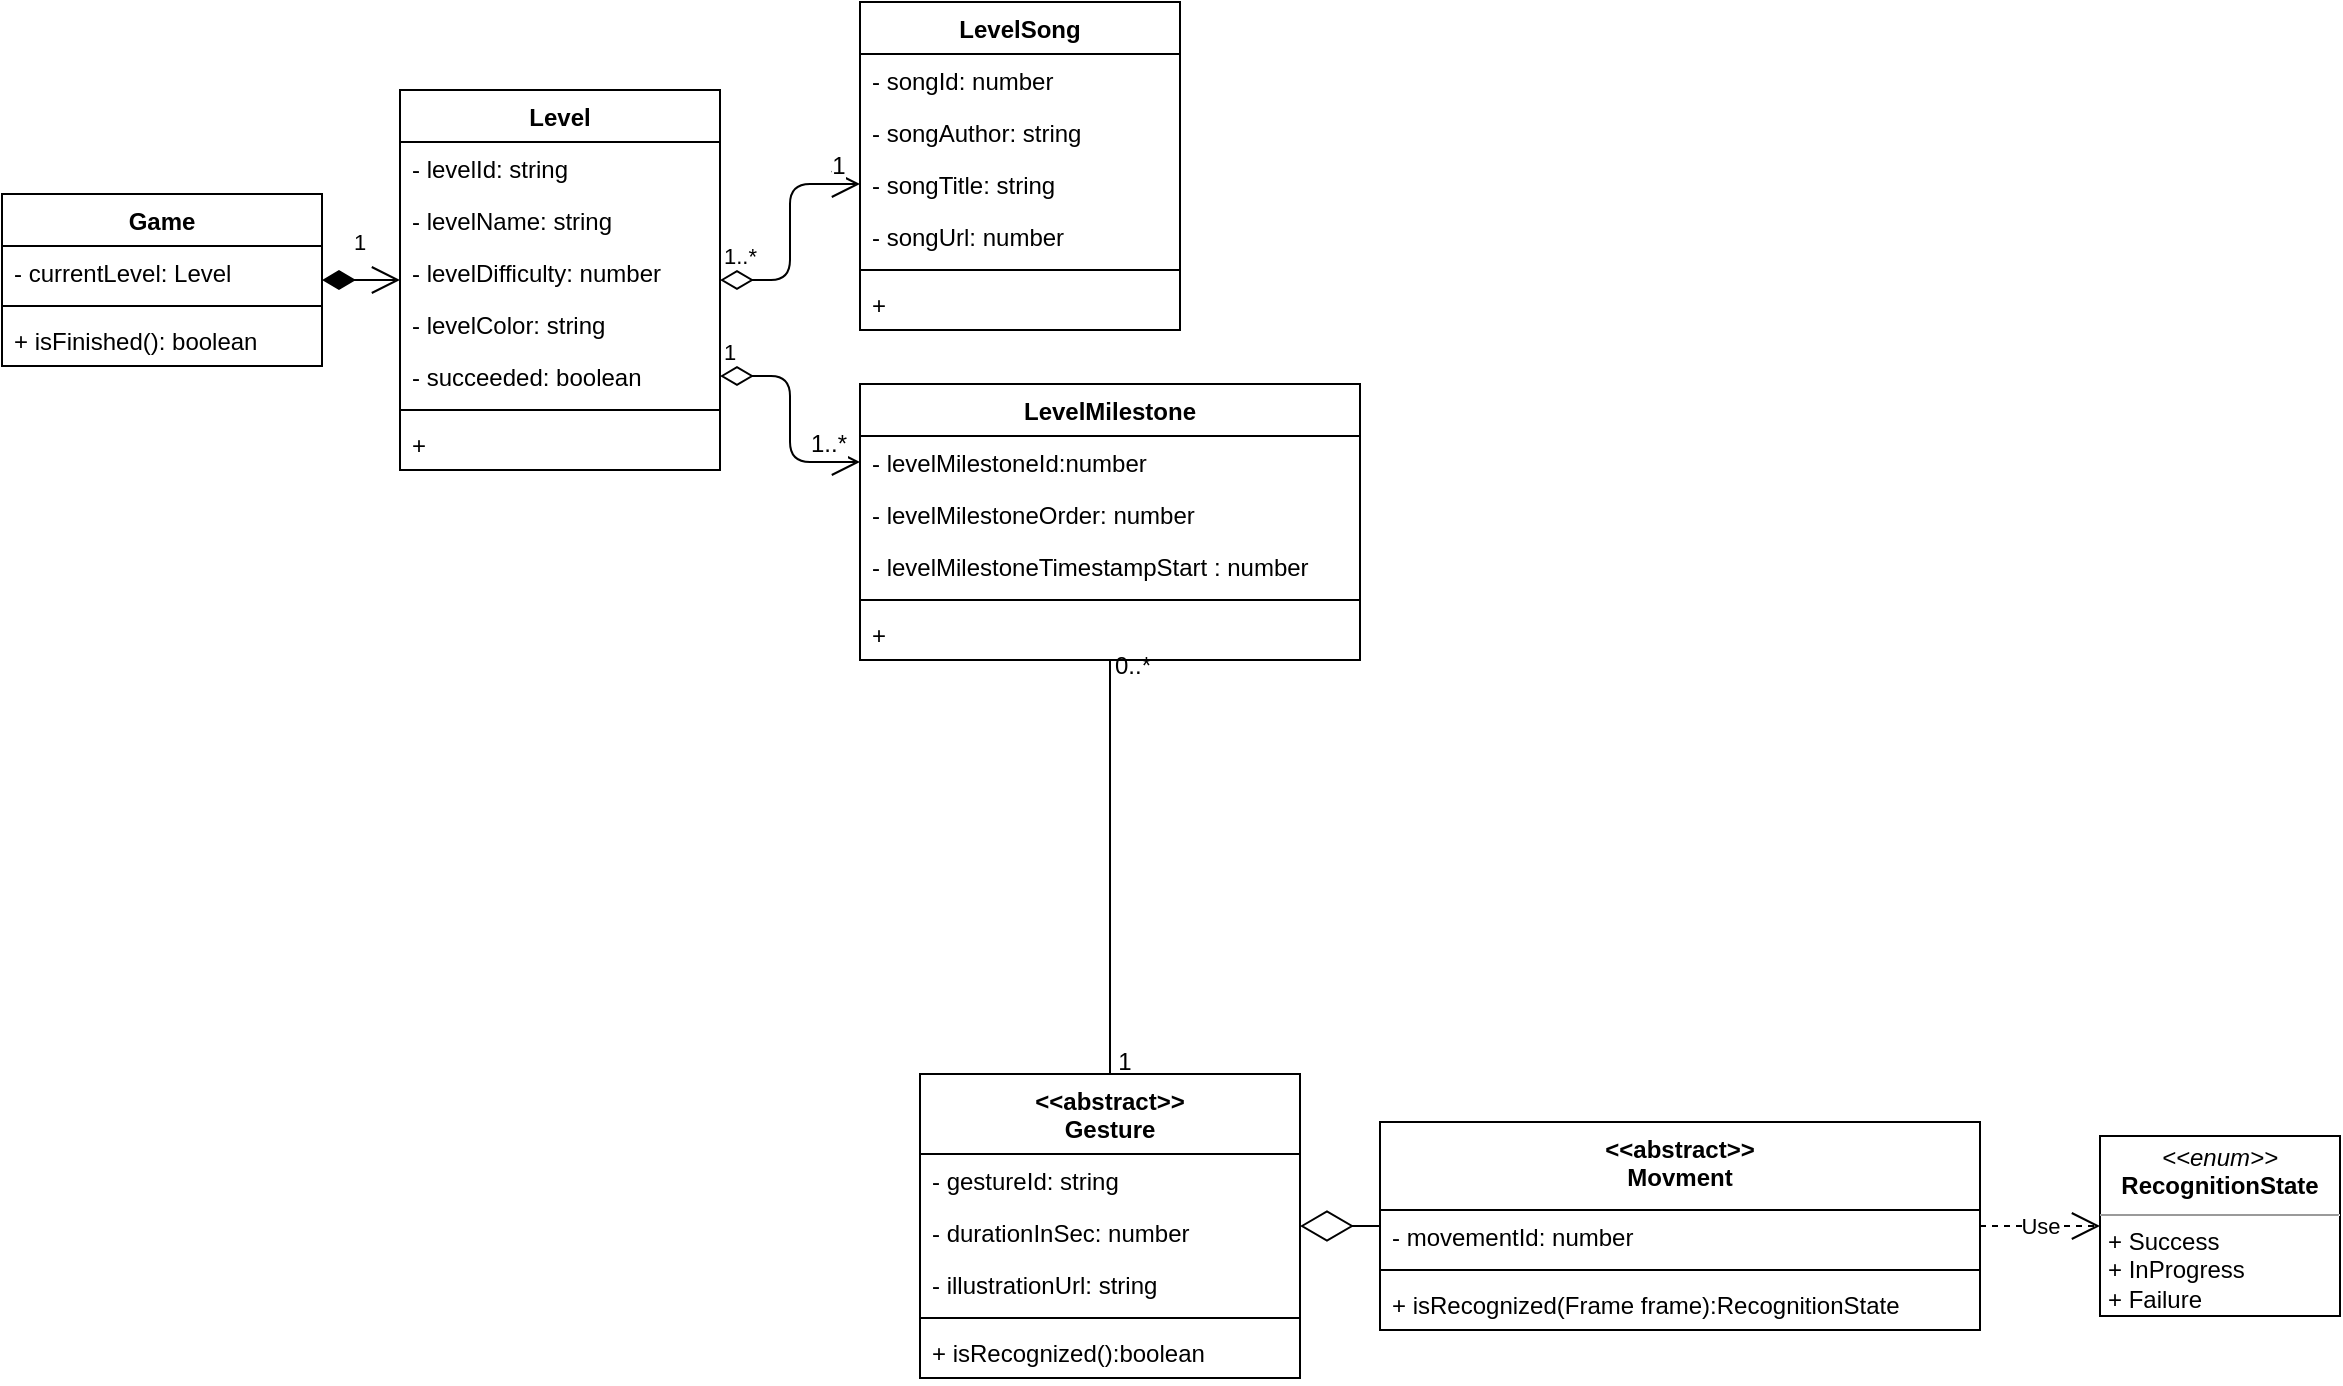 <mxfile version="12.9.3" type="device"><diagram id="C5RBs43oDa-KdzZeNtuy" name="GesturesHero - Model - Class Diagram"><mxGraphModel dx="2652" dy="867" grid="1" gridSize="10" guides="1" tooltips="1" connect="1" arrows="1" fold="1" page="1" pageScale="1" pageWidth="1169" pageHeight="827" math="0" shadow="0"><root><mxCell id="WIyWlLk6GJQsqaUBKTNV-0"/><mxCell id="WIyWlLk6GJQsqaUBKTNV-1" parent="WIyWlLk6GJQsqaUBKTNV-0"/><mxCell id="sdv_OZgsJ6O1rufpulsu-55" value="1" style="endArrow=open;html=1;endSize=12;startArrow=diamondThin;startSize=14;startFill=1;edgeStyle=orthogonalEdgeStyle;align=left;verticalAlign=bottom;" edge="1" parent="WIyWlLk6GJQsqaUBKTNV-1" source="sdv_OZgsJ6O1rufpulsu-0" target="sdv_OZgsJ6O1rufpulsu-4"><mxGeometry x="-0.294" y="10" relative="1" as="geometry"><mxPoint x="-859" y="20" as="sourcePoint"/><mxPoint x="-569" y="100" as="targetPoint"/><mxPoint as="offset"/></mxGeometry></mxCell><mxCell id="sdv_OZgsJ6O1rufpulsu-56" value="1..*" style="endArrow=open;html=1;endSize=12;startArrow=diamondThin;startSize=14;startFill=0;edgeStyle=orthogonalEdgeStyle;align=left;verticalAlign=bottom;exitX=1;exitY=0.5;exitDx=0;exitDy=0;entryX=0;entryY=0.5;entryDx=0;entryDy=0;" edge="1" parent="WIyWlLk6GJQsqaUBKTNV-1" source="sdv_OZgsJ6O1rufpulsu-4" target="sdv_OZgsJ6O1rufpulsu-13"><mxGeometry x="-1" y="3" relative="1" as="geometry"><mxPoint x="-739" y="130" as="sourcePoint"/><mxPoint x="-579" y="130" as="targetPoint"/></mxGeometry></mxCell><mxCell id="sdv_OZgsJ6O1rufpulsu-57" value="1" style="text;html=1;align=center;verticalAlign=middle;resizable=0;points=[];labelBackgroundColor=#ffffff;" vertex="1" connectable="0" parent="sdv_OZgsJ6O1rufpulsu-56"><mxGeometry x="0.917" y="4" relative="1" as="geometry"><mxPoint x="-6.33" y="-5" as="offset"/></mxGeometry></mxCell><mxCell id="sdv_OZgsJ6O1rufpulsu-58" value="1" style="endArrow=open;html=1;endSize=12;startArrow=diamondThin;startSize=14;startFill=0;edgeStyle=orthogonalEdgeStyle;align=left;verticalAlign=bottom;exitX=1;exitY=0.5;exitDx=0;exitDy=0;entryX=0;entryY=0.5;entryDx=0;entryDy=0;" edge="1" parent="WIyWlLk6GJQsqaUBKTNV-1" source="sdv_OZgsJ6O1rufpulsu-21" target="sdv_OZgsJ6O1rufpulsu-24"><mxGeometry x="-1" y="3" relative="1" as="geometry"><mxPoint x="-769.0" y="179" as="sourcePoint"/><mxPoint x="-599" y="21" as="targetPoint"/></mxGeometry></mxCell><mxCell id="sdv_OZgsJ6O1rufpulsu-59" value="1..*" style="text;html=1;align=center;verticalAlign=middle;resizable=0;points=[];labelBackgroundColor=#ffffff;" vertex="1" connectable="0" parent="sdv_OZgsJ6O1rufpulsu-58"><mxGeometry x="0.917" y="4" relative="1" as="geometry"><mxPoint x="-11.33" y="-5" as="offset"/></mxGeometry></mxCell><mxCell id="sdv_OZgsJ6O1rufpulsu-60" value="&lt;p style=&quot;margin: 0px ; margin-top: 4px ; text-align: center&quot;&gt;&lt;i&gt;&amp;lt;&amp;lt;enum&amp;gt;&amp;gt;&lt;/i&gt;&lt;br&gt;&lt;span style=&quot;text-align: left&quot;&gt;&lt;b&gt;RecognitionState&lt;/b&gt;&lt;/span&gt;&lt;br&gt;&lt;/p&gt;&lt;hr size=&quot;1&quot;&gt;&lt;p style=&quot;margin: 0px ; margin-left: 4px&quot;&gt;+ Success&lt;br&gt;+ InProgress&lt;/p&gt;&lt;p style=&quot;margin: 0px ; margin-left: 4px&quot;&gt;+ Failure&lt;/p&gt;" style="verticalAlign=top;align=left;overflow=fill;fontSize=12;fontFamily=Helvetica;html=1;" vertex="1" parent="WIyWlLk6GJQsqaUBKTNV-1"><mxGeometry x="-120" y="597" width="120" height="90" as="geometry"/></mxCell><mxCell id="sdv_OZgsJ6O1rufpulsu-61" value="Use" style="endArrow=open;endSize=12;dashed=1;html=1;" edge="1" parent="WIyWlLk6GJQsqaUBKTNV-1" source="sdv_OZgsJ6O1rufpulsu-47" target="sdv_OZgsJ6O1rufpulsu-60"><mxGeometry width="160" relative="1" as="geometry"><mxPoint x="-759" y="860" as="sourcePoint"/><mxPoint x="-599" y="860" as="targetPoint"/></mxGeometry></mxCell><mxCell id="sdv_OZgsJ6O1rufpulsu-64" value="" style="endArrow=diamondThin;endFill=0;endSize=24;html=1;" edge="1" parent="WIyWlLk6GJQsqaUBKTNV-1" source="sdv_OZgsJ6O1rufpulsu-47" target="sdv_OZgsJ6O1rufpulsu-39"><mxGeometry width="160" relative="1" as="geometry"><mxPoint x="-689" y="500" as="sourcePoint"/><mxPoint x="-529" y="500" as="targetPoint"/></mxGeometry></mxCell><mxCell id="sdv_OZgsJ6O1rufpulsu-65" value="" style="endArrow=none;html=1;edgeStyle=orthogonalEdgeStyle;" edge="1" parent="WIyWlLk6GJQsqaUBKTNV-1" source="sdv_OZgsJ6O1rufpulsu-23" target="sdv_OZgsJ6O1rufpulsu-39"><mxGeometry relative="1" as="geometry"><mxPoint x="-539" y="480" as="sourcePoint"/><mxPoint x="-379" y="480" as="targetPoint"/></mxGeometry></mxCell><mxCell id="sdv_OZgsJ6O1rufpulsu-68" value="1" style="text;html=1;align=center;verticalAlign=middle;resizable=0;points=[];labelBackgroundColor=#ffffff;" vertex="1" connectable="0" parent="sdv_OZgsJ6O1rufpulsu-65"><mxGeometry x="0.937" relative="1" as="geometry"><mxPoint x="7" as="offset"/></mxGeometry></mxCell><mxCell id="sdv_OZgsJ6O1rufpulsu-69" value="0..*" style="text;html=1;align=center;verticalAlign=middle;resizable=0;points=[];labelBackgroundColor=#ffffff;" vertex="1" connectable="0" parent="sdv_OZgsJ6O1rufpulsu-65"><mxGeometry x="-0.786" y="-10" relative="1" as="geometry"><mxPoint x="21" y="-19.33" as="offset"/></mxGeometry></mxCell><mxCell id="sdv_OZgsJ6O1rufpulsu-0" value="Game" style="swimlane;fontStyle=1;align=center;verticalAlign=top;childLayout=stackLayout;horizontal=1;startSize=26;horizontalStack=0;resizeParent=1;resizeParentMax=0;resizeLast=0;collapsible=1;marginBottom=0;" vertex="1" parent="WIyWlLk6GJQsqaUBKTNV-1"><mxGeometry x="-1169" y="126" width="160" height="86" as="geometry"/></mxCell><mxCell id="sdv_OZgsJ6O1rufpulsu-1" value="- currentLevel: Level" style="text;strokeColor=none;fillColor=none;align=left;verticalAlign=top;spacingLeft=4;spacingRight=4;overflow=hidden;rotatable=0;points=[[0,0.5],[1,0.5]];portConstraint=eastwest;" vertex="1" parent="sdv_OZgsJ6O1rufpulsu-0"><mxGeometry y="26" width="160" height="26" as="geometry"/></mxCell><mxCell id="sdv_OZgsJ6O1rufpulsu-2" value="" style="line;strokeWidth=1;fillColor=none;align=left;verticalAlign=middle;spacingTop=-1;spacingLeft=3;spacingRight=3;rotatable=0;labelPosition=right;points=[];portConstraint=eastwest;" vertex="1" parent="sdv_OZgsJ6O1rufpulsu-0"><mxGeometry y="52" width="160" height="8" as="geometry"/></mxCell><mxCell id="sdv_OZgsJ6O1rufpulsu-3" value="+ isFinished(): boolean" style="text;strokeColor=none;fillColor=none;align=left;verticalAlign=top;spacingLeft=4;spacingRight=4;overflow=hidden;rotatable=0;points=[[0,0.5],[1,0.5]];portConstraint=eastwest;" vertex="1" parent="sdv_OZgsJ6O1rufpulsu-0"><mxGeometry y="60" width="160" height="26" as="geometry"/></mxCell><mxCell id="sdv_OZgsJ6O1rufpulsu-4" value="Level" style="swimlane;fontStyle=1;align=center;verticalAlign=top;childLayout=stackLayout;horizontal=1;startSize=26;horizontalStack=0;resizeParent=1;resizeParentMax=0;resizeLast=0;collapsible=1;marginBottom=0;" vertex="1" parent="WIyWlLk6GJQsqaUBKTNV-1"><mxGeometry x="-970" y="74" width="160" height="190" as="geometry"/></mxCell><mxCell id="sdv_OZgsJ6O1rufpulsu-5" value="- levelId: string" style="text;strokeColor=none;fillColor=none;align=left;verticalAlign=top;spacingLeft=4;spacingRight=4;overflow=hidden;rotatable=0;points=[[0,0.5],[1,0.5]];portConstraint=eastwest;" vertex="1" parent="sdv_OZgsJ6O1rufpulsu-4"><mxGeometry y="26" width="160" height="26" as="geometry"/></mxCell><mxCell id="sdv_OZgsJ6O1rufpulsu-8" value="- levelName: string" style="text;strokeColor=none;fillColor=none;align=left;verticalAlign=top;spacingLeft=4;spacingRight=4;overflow=hidden;rotatable=0;points=[[0,0.5],[1,0.5]];portConstraint=eastwest;" vertex="1" parent="sdv_OZgsJ6O1rufpulsu-4"><mxGeometry y="52" width="160" height="26" as="geometry"/></mxCell><mxCell id="sdv_OZgsJ6O1rufpulsu-9" value="- levelDifficulty: number" style="text;strokeColor=none;fillColor=none;align=left;verticalAlign=top;spacingLeft=4;spacingRight=4;overflow=hidden;rotatable=0;points=[[0,0.5],[1,0.5]];portConstraint=eastwest;" vertex="1" parent="sdv_OZgsJ6O1rufpulsu-4"><mxGeometry y="78" width="160" height="26" as="geometry"/></mxCell><mxCell id="sdv_OZgsJ6O1rufpulsu-10" value="- levelColor: string" style="text;strokeColor=none;fillColor=none;align=left;verticalAlign=top;spacingLeft=4;spacingRight=4;overflow=hidden;rotatable=0;points=[[0,0.5],[1,0.5]];portConstraint=eastwest;" vertex="1" parent="sdv_OZgsJ6O1rufpulsu-4"><mxGeometry y="104" width="160" height="26" as="geometry"/></mxCell><mxCell id="sdv_OZgsJ6O1rufpulsu-21" value="- succeeded: boolean" style="text;strokeColor=none;fillColor=none;align=left;verticalAlign=top;spacingLeft=4;spacingRight=4;overflow=hidden;rotatable=0;points=[[0,0.5],[1,0.5]];portConstraint=eastwest;" vertex="1" parent="sdv_OZgsJ6O1rufpulsu-4"><mxGeometry y="130" width="160" height="26" as="geometry"/></mxCell><mxCell id="sdv_OZgsJ6O1rufpulsu-6" value="" style="line;strokeWidth=1;fillColor=none;align=left;verticalAlign=middle;spacingTop=-1;spacingLeft=3;spacingRight=3;rotatable=0;labelPosition=right;points=[];portConstraint=eastwest;" vertex="1" parent="sdv_OZgsJ6O1rufpulsu-4"><mxGeometry y="156" width="160" height="8" as="geometry"/></mxCell><mxCell id="sdv_OZgsJ6O1rufpulsu-7" value="+" style="text;strokeColor=none;fillColor=none;align=left;verticalAlign=top;spacingLeft=4;spacingRight=4;overflow=hidden;rotatable=0;points=[[0,0.5],[1,0.5]];portConstraint=eastwest;" vertex="1" parent="sdv_OZgsJ6O1rufpulsu-4"><mxGeometry y="164" width="160" height="26" as="geometry"/></mxCell><mxCell id="sdv_OZgsJ6O1rufpulsu-11" value="LevelSong" style="swimlane;fontStyle=1;align=center;verticalAlign=top;childLayout=stackLayout;horizontal=1;startSize=26;horizontalStack=0;resizeParent=1;resizeParentMax=0;resizeLast=0;collapsible=1;marginBottom=0;" vertex="1" parent="WIyWlLk6GJQsqaUBKTNV-1"><mxGeometry x="-740" y="30" width="160" height="164" as="geometry"/></mxCell><mxCell id="sdv_OZgsJ6O1rufpulsu-12" value="- songId: number" style="text;strokeColor=none;fillColor=none;align=left;verticalAlign=top;spacingLeft=4;spacingRight=4;overflow=hidden;rotatable=0;points=[[0,0.5],[1,0.5]];portConstraint=eastwest;" vertex="1" parent="sdv_OZgsJ6O1rufpulsu-11"><mxGeometry y="26" width="160" height="26" as="geometry"/></mxCell><mxCell id="sdv_OZgsJ6O1rufpulsu-22" value="- songAuthor: string" style="text;strokeColor=none;fillColor=none;align=left;verticalAlign=top;spacingLeft=4;spacingRight=4;overflow=hidden;rotatable=0;points=[[0,0.5],[1,0.5]];portConstraint=eastwest;" vertex="1" parent="sdv_OZgsJ6O1rufpulsu-11"><mxGeometry y="52" width="160" height="26" as="geometry"/></mxCell><mxCell id="sdv_OZgsJ6O1rufpulsu-13" value="- songTitle: string" style="text;strokeColor=none;fillColor=none;align=left;verticalAlign=top;spacingLeft=4;spacingRight=4;overflow=hidden;rotatable=0;points=[[0,0.5],[1,0.5]];portConstraint=eastwest;" vertex="1" parent="sdv_OZgsJ6O1rufpulsu-11"><mxGeometry y="78" width="160" height="26" as="geometry"/></mxCell><mxCell id="sdv_OZgsJ6O1rufpulsu-14" value="- songUrl: number" style="text;strokeColor=none;fillColor=none;align=left;verticalAlign=top;spacingLeft=4;spacingRight=4;overflow=hidden;rotatable=0;points=[[0,0.5],[1,0.5]];portConstraint=eastwest;" vertex="1" parent="sdv_OZgsJ6O1rufpulsu-11"><mxGeometry y="104" width="160" height="26" as="geometry"/></mxCell><mxCell id="sdv_OZgsJ6O1rufpulsu-16" value="" style="line;strokeWidth=1;fillColor=none;align=left;verticalAlign=middle;spacingTop=-1;spacingLeft=3;spacingRight=3;rotatable=0;labelPosition=right;points=[];portConstraint=eastwest;" vertex="1" parent="sdv_OZgsJ6O1rufpulsu-11"><mxGeometry y="130" width="160" height="8" as="geometry"/></mxCell><mxCell id="sdv_OZgsJ6O1rufpulsu-17" value="+" style="text;strokeColor=none;fillColor=none;align=left;verticalAlign=top;spacingLeft=4;spacingRight=4;overflow=hidden;rotatable=0;points=[[0,0.5],[1,0.5]];portConstraint=eastwest;" vertex="1" parent="sdv_OZgsJ6O1rufpulsu-11"><mxGeometry y="138" width="160" height="26" as="geometry"/></mxCell><mxCell id="sdv_OZgsJ6O1rufpulsu-23" value="LevelMilestone" style="swimlane;fontStyle=1;align=center;verticalAlign=top;childLayout=stackLayout;horizontal=1;startSize=26;horizontalStack=0;resizeParent=1;resizeParentMax=0;resizeLast=0;collapsible=1;marginBottom=0;" vertex="1" parent="WIyWlLk6GJQsqaUBKTNV-1"><mxGeometry x="-740" y="221" width="250" height="138" as="geometry"/></mxCell><mxCell id="sdv_OZgsJ6O1rufpulsu-24" value="- levelMilestoneId:number" style="text;strokeColor=none;fillColor=none;align=left;verticalAlign=top;spacingLeft=4;spacingRight=4;overflow=hidden;rotatable=0;points=[[0,0.5],[1,0.5]];portConstraint=eastwest;" vertex="1" parent="sdv_OZgsJ6O1rufpulsu-23"><mxGeometry y="26" width="250" height="26" as="geometry"/></mxCell><mxCell id="sdv_OZgsJ6O1rufpulsu-26" value="- levelMilestoneOrder: number" style="text;strokeColor=none;fillColor=none;align=left;verticalAlign=top;spacingLeft=4;spacingRight=4;overflow=hidden;rotatable=0;points=[[0,0.5],[1,0.5]];portConstraint=eastwest;" vertex="1" parent="sdv_OZgsJ6O1rufpulsu-23"><mxGeometry y="52" width="250" height="26" as="geometry"/></mxCell><mxCell id="sdv_OZgsJ6O1rufpulsu-30" value="- levelMilestoneTimestampStart : number" style="text;strokeColor=none;fillColor=none;align=left;verticalAlign=top;spacingLeft=4;spacingRight=4;overflow=hidden;rotatable=0;points=[[0,0.5],[1,0.5]];portConstraint=eastwest;" vertex="1" parent="sdv_OZgsJ6O1rufpulsu-23"><mxGeometry y="78" width="250" height="26" as="geometry"/></mxCell><mxCell id="sdv_OZgsJ6O1rufpulsu-28" value="" style="line;strokeWidth=1;fillColor=none;align=left;verticalAlign=middle;spacingTop=-1;spacingLeft=3;spacingRight=3;rotatable=0;labelPosition=right;points=[];portConstraint=eastwest;" vertex="1" parent="sdv_OZgsJ6O1rufpulsu-23"><mxGeometry y="104" width="250" height="8" as="geometry"/></mxCell><mxCell id="sdv_OZgsJ6O1rufpulsu-29" value="+" style="text;strokeColor=none;fillColor=none;align=left;verticalAlign=top;spacingLeft=4;spacingRight=4;overflow=hidden;rotatable=0;points=[[0,0.5],[1,0.5]];portConstraint=eastwest;" vertex="1" parent="sdv_OZgsJ6O1rufpulsu-23"><mxGeometry y="112" width="250" height="26" as="geometry"/></mxCell><mxCell id="sdv_OZgsJ6O1rufpulsu-39" value="&lt;&lt;abstract&gt;&gt;&#10;Gesture" style="swimlane;fontStyle=1;align=center;verticalAlign=top;childLayout=stackLayout;horizontal=1;startSize=40;horizontalStack=0;resizeParent=1;resizeParentMax=0;resizeLast=0;collapsible=1;marginBottom=0;" vertex="1" parent="WIyWlLk6GJQsqaUBKTNV-1"><mxGeometry x="-710" y="566" width="190" height="152" as="geometry"/></mxCell><mxCell id="sdv_OZgsJ6O1rufpulsu-41" value="- gestureId: string" style="text;strokeColor=none;fillColor=none;align=left;verticalAlign=top;spacingLeft=4;spacingRight=4;overflow=hidden;rotatable=0;points=[[0,0.5],[1,0.5]];portConstraint=eastwest;" vertex="1" parent="sdv_OZgsJ6O1rufpulsu-39"><mxGeometry y="40" width="190" height="26" as="geometry"/></mxCell><mxCell id="sdv_OZgsJ6O1rufpulsu-63" value="- durationInSec: number" style="text;strokeColor=none;fillColor=none;align=left;verticalAlign=top;spacingLeft=4;spacingRight=4;overflow=hidden;rotatable=0;points=[[0,0.5],[1,0.5]];portConstraint=eastwest;" vertex="1" parent="sdv_OZgsJ6O1rufpulsu-39"><mxGeometry y="66" width="190" height="26" as="geometry"/></mxCell><mxCell id="sdv_OZgsJ6O1rufpulsu-42" value="- illustrationUrl: string" style="text;strokeColor=none;fillColor=none;align=left;verticalAlign=top;spacingLeft=4;spacingRight=4;overflow=hidden;rotatable=0;points=[[0,0.5],[1,0.5]];portConstraint=eastwest;" vertex="1" parent="sdv_OZgsJ6O1rufpulsu-39"><mxGeometry y="92" width="190" height="26" as="geometry"/></mxCell><mxCell id="sdv_OZgsJ6O1rufpulsu-45" value="" style="line;strokeWidth=1;fillColor=none;align=left;verticalAlign=middle;spacingTop=-1;spacingLeft=3;spacingRight=3;rotatable=0;labelPosition=right;points=[];portConstraint=eastwest;" vertex="1" parent="sdv_OZgsJ6O1rufpulsu-39"><mxGeometry y="118" width="190" height="8" as="geometry"/></mxCell><mxCell id="sdv_OZgsJ6O1rufpulsu-46" value="+ isRecognized():boolean" style="text;strokeColor=none;fillColor=none;align=left;verticalAlign=top;spacingLeft=4;spacingRight=4;overflow=hidden;rotatable=0;points=[[0,0.5],[1,0.5]];portConstraint=eastwest;" vertex="1" parent="sdv_OZgsJ6O1rufpulsu-39"><mxGeometry y="126" width="190" height="26" as="geometry"/></mxCell><mxCell id="sdv_OZgsJ6O1rufpulsu-47" value="&lt;&lt;abstract&gt;&gt;&#10;Movment" style="swimlane;fontStyle=1;align=center;verticalAlign=top;childLayout=stackLayout;horizontal=1;startSize=44;horizontalStack=0;resizeParent=1;resizeParentMax=0;resizeLast=0;collapsible=1;marginBottom=0;" vertex="1" parent="WIyWlLk6GJQsqaUBKTNV-1"><mxGeometry x="-480" y="590" width="300" height="104" as="geometry"/></mxCell><mxCell id="sdv_OZgsJ6O1rufpulsu-48" value="- movementId: number" style="text;strokeColor=none;fillColor=none;align=left;verticalAlign=top;spacingLeft=4;spacingRight=4;overflow=hidden;rotatable=0;points=[[0,0.5],[1,0.5]];portConstraint=eastwest;" vertex="1" parent="sdv_OZgsJ6O1rufpulsu-47"><mxGeometry y="44" width="300" height="26" as="geometry"/></mxCell><mxCell id="sdv_OZgsJ6O1rufpulsu-53" value="" style="line;strokeWidth=1;fillColor=none;align=left;verticalAlign=middle;spacingTop=-1;spacingLeft=3;spacingRight=3;rotatable=0;labelPosition=right;points=[];portConstraint=eastwest;" vertex="1" parent="sdv_OZgsJ6O1rufpulsu-47"><mxGeometry y="70" width="300" height="8" as="geometry"/></mxCell><mxCell id="sdv_OZgsJ6O1rufpulsu-54" value="+ isRecognized(Frame frame):RecognitionState" style="text;strokeColor=none;fillColor=none;align=left;verticalAlign=top;spacingLeft=4;spacingRight=4;overflow=hidden;rotatable=0;points=[[0,0.5],[1,0.5]];portConstraint=eastwest;" vertex="1" parent="sdv_OZgsJ6O1rufpulsu-47"><mxGeometry y="78" width="300" height="26" as="geometry"/></mxCell></root></mxGraphModel></diagram></mxfile>